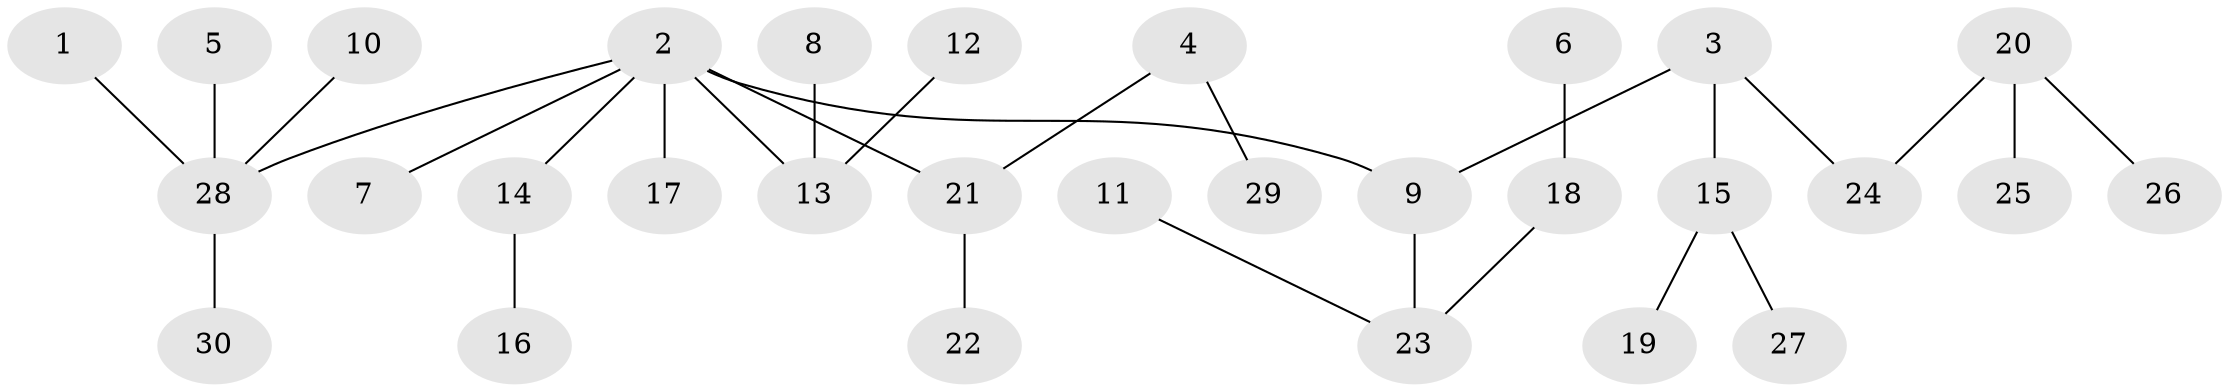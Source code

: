 // original degree distribution, {5: 0.05405405405405406, 7: 0.02702702702702703, 4: 0.05405405405405406, 1: 0.5405405405405406, 3: 0.10810810810810811, 2: 0.21621621621621623}
// Generated by graph-tools (version 1.1) at 2025/37/03/04/25 23:37:26]
// undirected, 30 vertices, 29 edges
graph export_dot {
  node [color=gray90,style=filled];
  1;
  2;
  3;
  4;
  5;
  6;
  7;
  8;
  9;
  10;
  11;
  12;
  13;
  14;
  15;
  16;
  17;
  18;
  19;
  20;
  21;
  22;
  23;
  24;
  25;
  26;
  27;
  28;
  29;
  30;
  1 -- 28 [weight=1.0];
  2 -- 7 [weight=1.0];
  2 -- 9 [weight=1.0];
  2 -- 13 [weight=1.0];
  2 -- 14 [weight=1.0];
  2 -- 17 [weight=1.0];
  2 -- 21 [weight=1.0];
  2 -- 28 [weight=1.0];
  3 -- 9 [weight=1.0];
  3 -- 15 [weight=1.0];
  3 -- 24 [weight=1.0];
  4 -- 21 [weight=1.0];
  4 -- 29 [weight=1.0];
  5 -- 28 [weight=1.0];
  6 -- 18 [weight=1.0];
  8 -- 13 [weight=1.0];
  9 -- 23 [weight=1.0];
  10 -- 28 [weight=1.0];
  11 -- 23 [weight=1.0];
  12 -- 13 [weight=1.0];
  14 -- 16 [weight=1.0];
  15 -- 19 [weight=1.0];
  15 -- 27 [weight=1.0];
  18 -- 23 [weight=1.0];
  20 -- 24 [weight=1.0];
  20 -- 25 [weight=1.0];
  20 -- 26 [weight=1.0];
  21 -- 22 [weight=1.0];
  28 -- 30 [weight=1.0];
}
